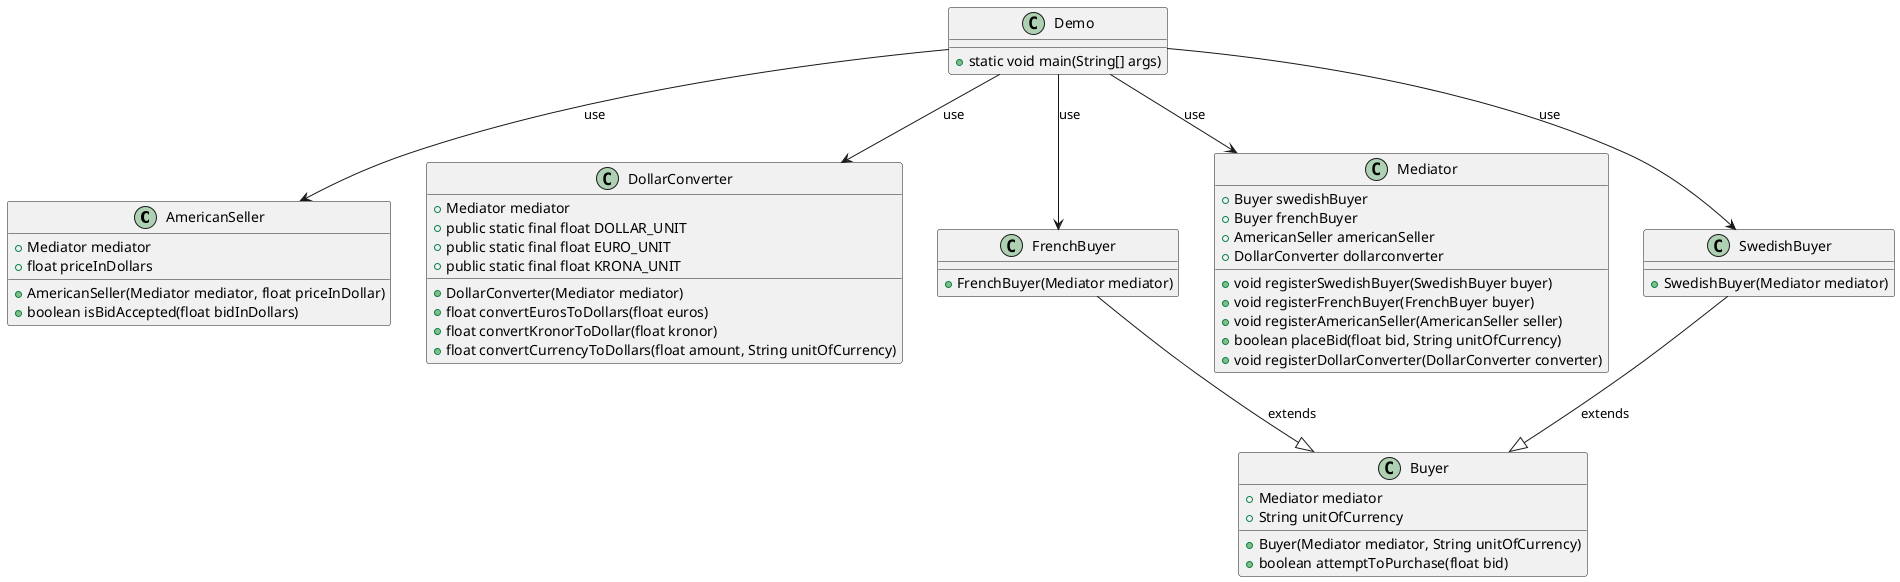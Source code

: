 @startuml

class AmericanSeller{
    + Mediator mediator
    + float priceInDollars

    + AmericanSeller(Mediator mediator, float priceInDollar)
    + boolean isBidAccepted(float bidInDollars)
}

class Buyer{
    + Mediator mediator
    + String unitOfCurrency

    + Buyer(Mediator mediator, String unitOfCurrency)
    + boolean attemptToPurchase(float bid)
}

class Demo{
    + static void main(String[] args)
}

class DollarConverter{
    + Mediator mediator
    + public static final float DOLLAR_UNIT
    + public static final float EURO_UNIT
    + public static final float KRONA_UNIT

    + DollarConverter(Mediator mediator)
    + float convertEurosToDollars(float euros)
    + float convertKronorToDollar(float kronor)
    + float convertCurrencyToDollars(float amount, String unitOfCurrency)
}

class FrenchBuyer{
    + FrenchBuyer(Mediator mediator)
}

class Mediator{
    + Buyer swedishBuyer
    + Buyer frenchBuyer
    + AmericanSeller americanSeller
    + DollarConverter dollarconverter

    + void registerSwedishBuyer(SwedishBuyer buyer)
    + void registerFrenchBuyer(FrenchBuyer buyer)
    + void registerAmericanSeller(AmericanSeller seller)
    + boolean placeBid(float bid, String unitOfCurrency)
    + void registerDollarConverter(DollarConverter converter)
}

class SwedishBuyer{
    + SwedishBuyer(Mediator mediator)
}

FrenchBuyer -down-|> Buyer: extends
SwedishBuyer -down-|> Buyer: extends

Demo -down-> Mediator: use
Demo -down-> SwedishBuyer: use
Demo -down-> FrenchBuyer: use
Demo -down-> AmericanSeller: use
Demo -down-> DollarConverter: use

@enduml